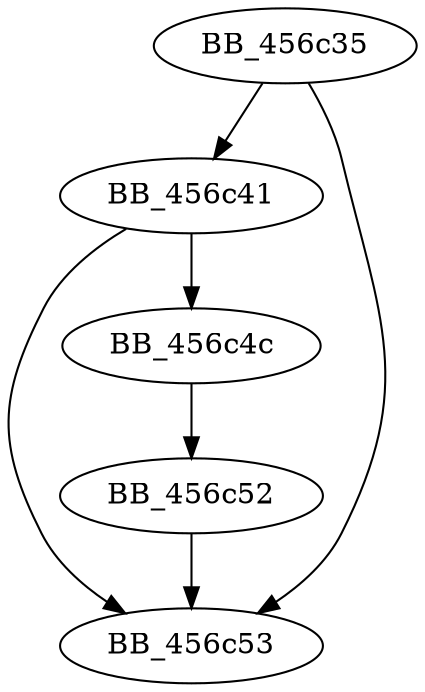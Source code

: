 DiGraph sub_456C35{
BB_456c35->BB_456c41
BB_456c35->BB_456c53
BB_456c41->BB_456c4c
BB_456c41->BB_456c53
BB_456c4c->BB_456c52
BB_456c52->BB_456c53
}
